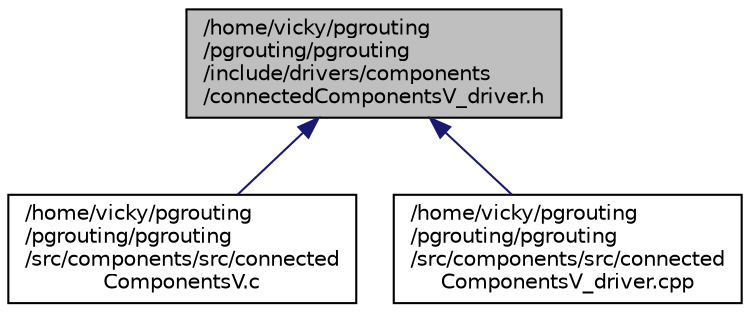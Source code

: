 digraph "/home/vicky/pgrouting/pgrouting/pgrouting/include/drivers/components/connectedComponentsV_driver.h"
{
  edge [fontname="Helvetica",fontsize="10",labelfontname="Helvetica",labelfontsize="10"];
  node [fontname="Helvetica",fontsize="10",shape=record];
  Node1 [label="/home/vicky/pgrouting\l/pgrouting/pgrouting\l/include/drivers/components\l/connectedComponentsV_driver.h",height=0.2,width=0.4,color="black", fillcolor="grey75", style="filled" fontcolor="black"];
  Node1 -> Node2 [dir="back",color="midnightblue",fontsize="10",style="solid",fontname="Helvetica"];
  Node2 [label="/home/vicky/pgrouting\l/pgrouting/pgrouting\l/src/components/src/connected\lComponentsV.c",height=0.2,width=0.4,color="black", fillcolor="white", style="filled",URL="$connectedComponentsV_8c.html",tooltip="Conecting code with postgres. "];
  Node1 -> Node3 [dir="back",color="midnightblue",fontsize="10",style="solid",fontname="Helvetica"];
  Node3 [label="/home/vicky/pgrouting\l/pgrouting/pgrouting\l/src/components/src/connected\lComponentsV_driver.cpp",height=0.2,width=0.4,color="black", fillcolor="white", style="filled",URL="$connectedComponentsV__driver_8cpp.html"];
}
